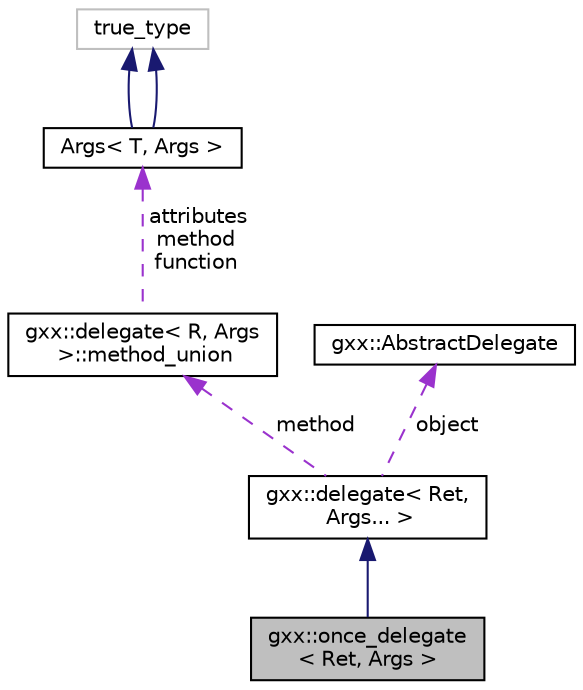 digraph "gxx::once_delegate&lt; Ret, Args &gt;"
{
  edge [fontname="Helvetica",fontsize="10",labelfontname="Helvetica",labelfontsize="10"];
  node [fontname="Helvetica",fontsize="10",shape=record];
  Node1 [label="gxx::once_delegate\l\< Ret, Args \>",height=0.2,width=0.4,color="black", fillcolor="grey75", style="filled", fontcolor="black"];
  Node2 -> Node1 [dir="back",color="midnightblue",fontsize="10",style="solid",fontname="Helvetica"];
  Node2 [label="gxx::delegate\< Ret,\l Args... \>",height=0.2,width=0.4,color="black", fillcolor="white", style="filled",URL="$classgxx_1_1delegate.html"];
  Node3 -> Node2 [dir="back",color="darkorchid3",fontsize="10",style="dashed",label=" method" ,fontname="Helvetica"];
  Node3 [label="gxx::delegate\< R, Args\l \>::method_union",height=0.2,width=0.4,color="black", fillcolor="white", style="filled",URL="$uniongxx_1_1delegate_1_1method__union.html"];
  Node4 -> Node3 [dir="back",color="darkorchid3",fontsize="10",style="dashed",label=" attributes\nmethod\nfunction" ,fontname="Helvetica"];
  Node4 [label="Args\< T, Args \>",height=0.2,width=0.4,color="black", fillcolor="white", style="filled",URL="$structArgs.html"];
  Node5 -> Node4 [dir="back",color="midnightblue",fontsize="10",style="solid",fontname="Helvetica"];
  Node5 [label="true_type",height=0.2,width=0.4,color="grey75", fillcolor="white", style="filled"];
  Node5 -> Node4 [dir="back",color="midnightblue",fontsize="10",style="solid",fontname="Helvetica"];
  Node6 -> Node2 [dir="back",color="darkorchid3",fontsize="10",style="dashed",label=" object" ,fontname="Helvetica"];
  Node6 [label="gxx::AbstractDelegate",height=0.2,width=0.4,color="black", fillcolor="white", style="filled",URL="$classgxx_1_1AbstractDelegate.html"];
}
